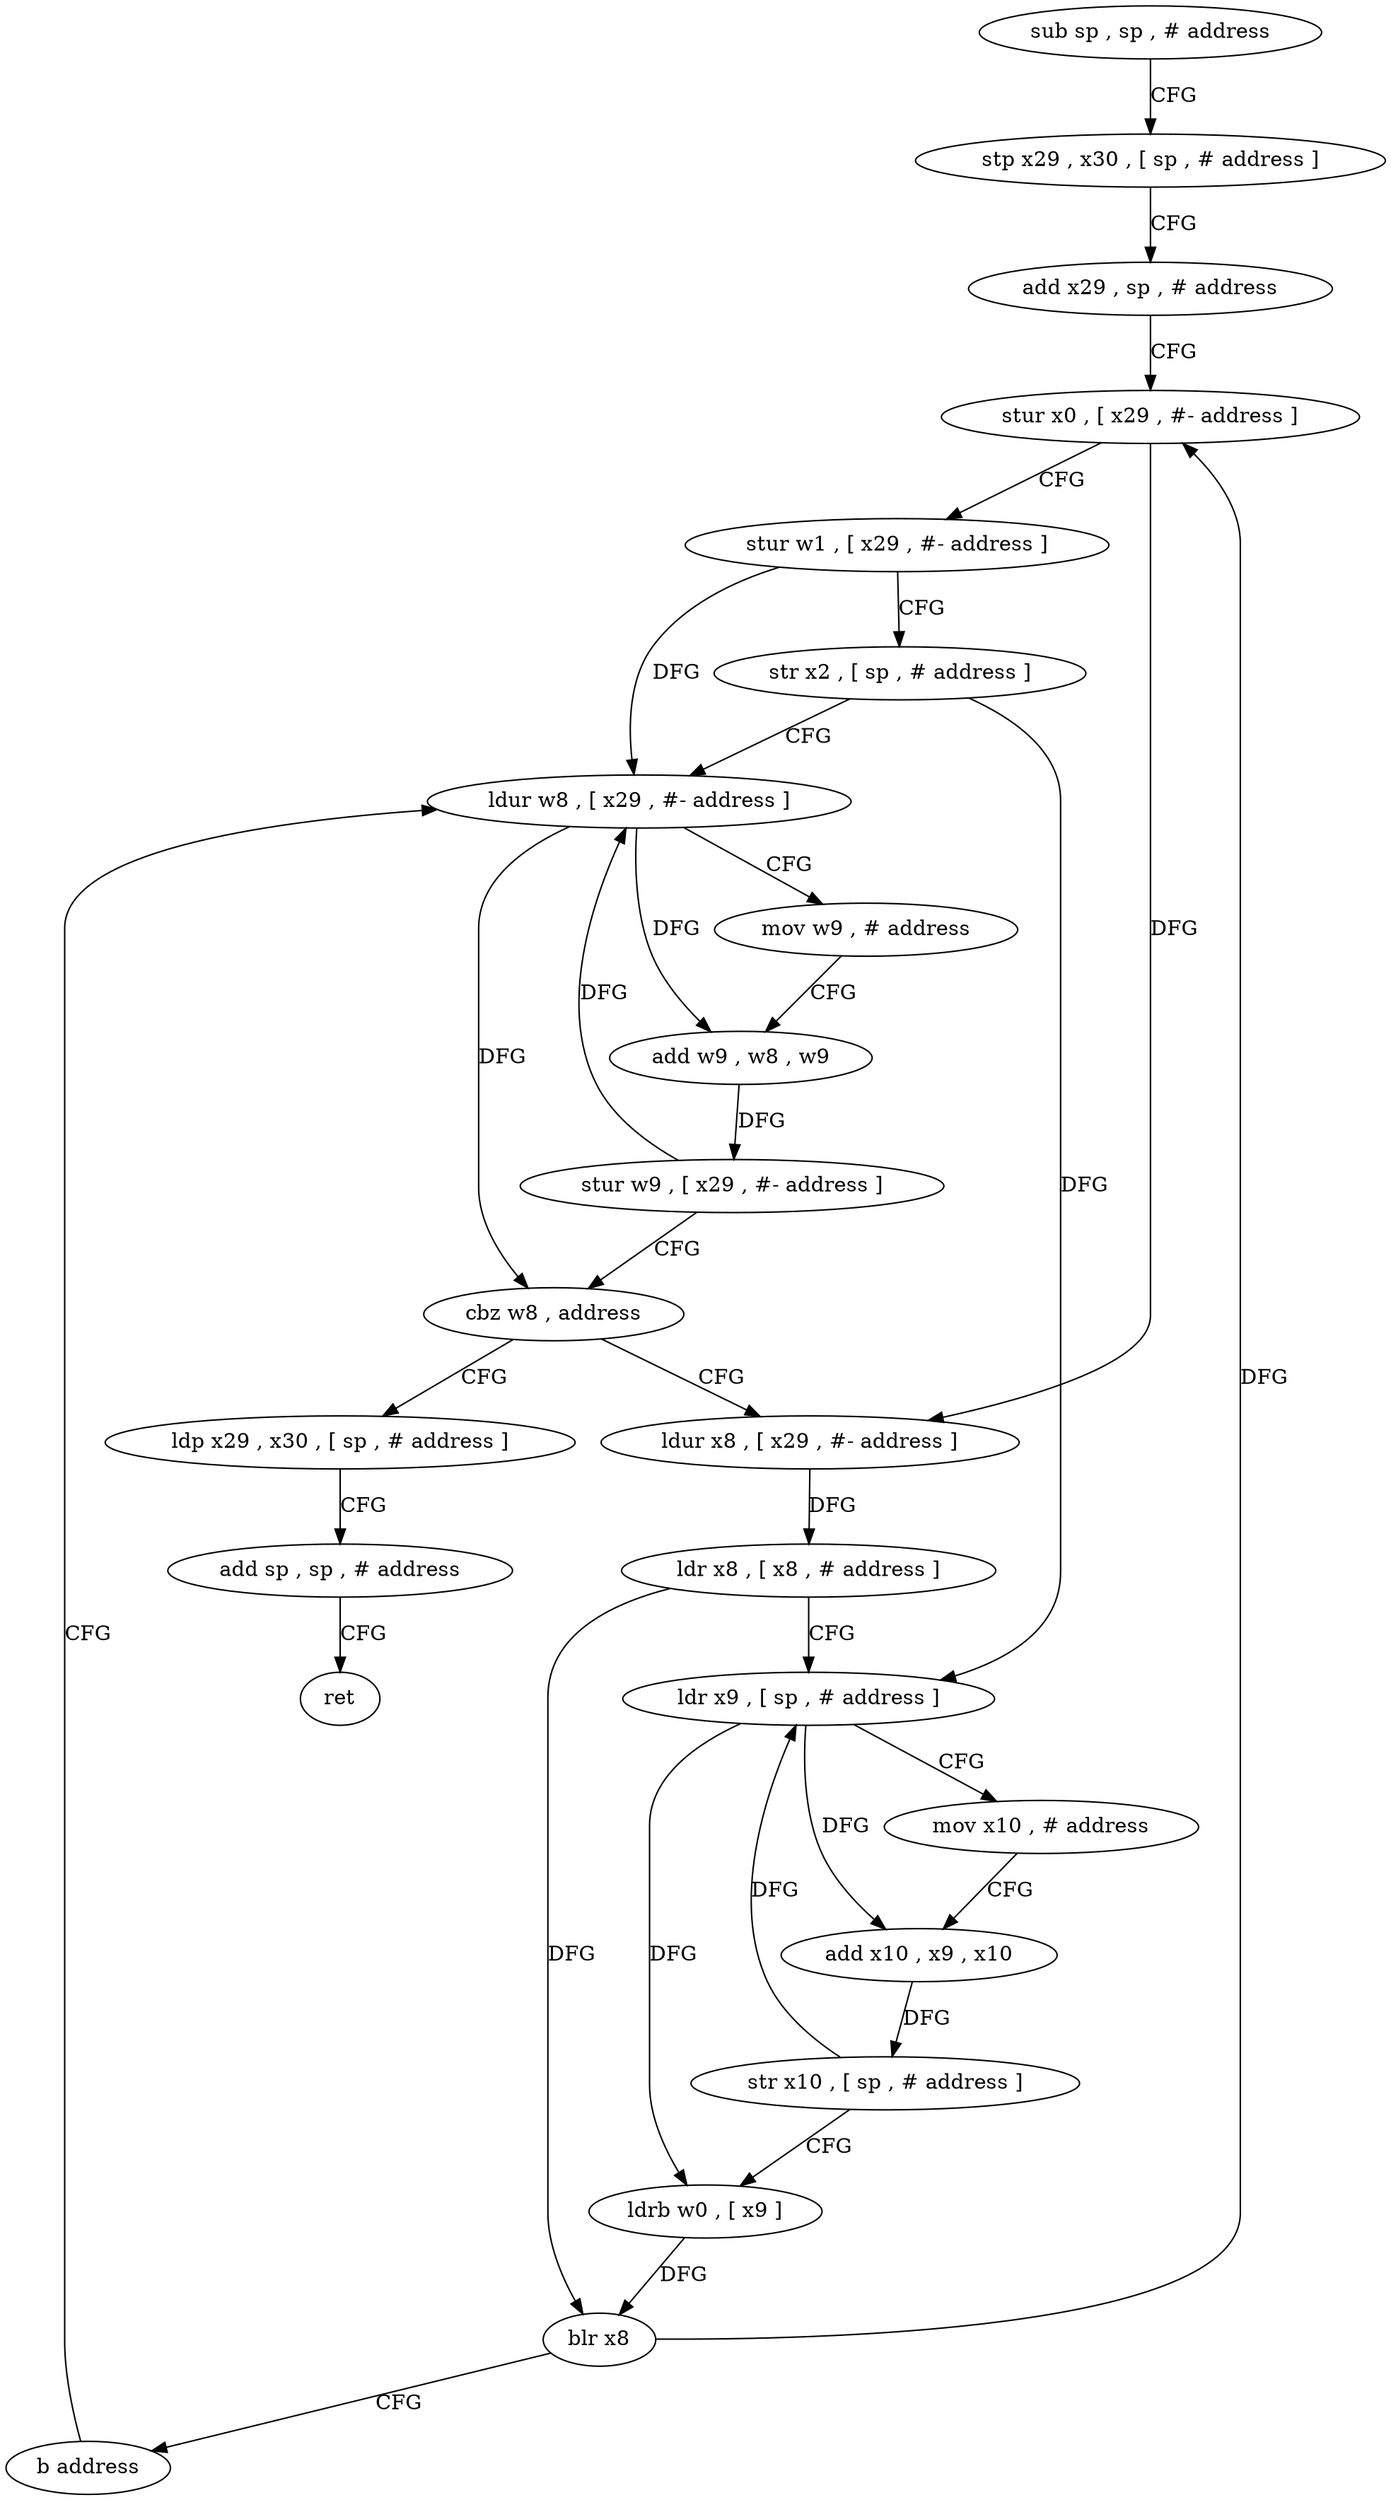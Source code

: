 digraph "func" {
"4238876" [label = "sub sp , sp , # address" ]
"4238880" [label = "stp x29 , x30 , [ sp , # address ]" ]
"4238884" [label = "add x29 , sp , # address" ]
"4238888" [label = "stur x0 , [ x29 , #- address ]" ]
"4238892" [label = "stur w1 , [ x29 , #- address ]" ]
"4238896" [label = "str x2 , [ sp , # address ]" ]
"4238900" [label = "ldur w8 , [ x29 , #- address ]" ]
"4238956" [label = "ldp x29 , x30 , [ sp , # address ]" ]
"4238960" [label = "add sp , sp , # address" ]
"4238964" [label = "ret" ]
"4238920" [label = "ldur x8 , [ x29 , #- address ]" ]
"4238924" [label = "ldr x8 , [ x8 , # address ]" ]
"4238928" [label = "ldr x9 , [ sp , # address ]" ]
"4238932" [label = "mov x10 , # address" ]
"4238936" [label = "add x10 , x9 , x10" ]
"4238940" [label = "str x10 , [ sp , # address ]" ]
"4238944" [label = "ldrb w0 , [ x9 ]" ]
"4238948" [label = "blr x8" ]
"4238952" [label = "b address" ]
"4238904" [label = "mov w9 , # address" ]
"4238908" [label = "add w9 , w8 , w9" ]
"4238912" [label = "stur w9 , [ x29 , #- address ]" ]
"4238916" [label = "cbz w8 , address" ]
"4238876" -> "4238880" [ label = "CFG" ]
"4238880" -> "4238884" [ label = "CFG" ]
"4238884" -> "4238888" [ label = "CFG" ]
"4238888" -> "4238892" [ label = "CFG" ]
"4238888" -> "4238920" [ label = "DFG" ]
"4238892" -> "4238896" [ label = "CFG" ]
"4238892" -> "4238900" [ label = "DFG" ]
"4238896" -> "4238900" [ label = "CFG" ]
"4238896" -> "4238928" [ label = "DFG" ]
"4238900" -> "4238904" [ label = "CFG" ]
"4238900" -> "4238908" [ label = "DFG" ]
"4238900" -> "4238916" [ label = "DFG" ]
"4238956" -> "4238960" [ label = "CFG" ]
"4238960" -> "4238964" [ label = "CFG" ]
"4238920" -> "4238924" [ label = "DFG" ]
"4238924" -> "4238928" [ label = "CFG" ]
"4238924" -> "4238948" [ label = "DFG" ]
"4238928" -> "4238932" [ label = "CFG" ]
"4238928" -> "4238936" [ label = "DFG" ]
"4238928" -> "4238944" [ label = "DFG" ]
"4238932" -> "4238936" [ label = "CFG" ]
"4238936" -> "4238940" [ label = "DFG" ]
"4238940" -> "4238944" [ label = "CFG" ]
"4238940" -> "4238928" [ label = "DFG" ]
"4238944" -> "4238948" [ label = "DFG" ]
"4238948" -> "4238952" [ label = "CFG" ]
"4238948" -> "4238888" [ label = "DFG" ]
"4238952" -> "4238900" [ label = "CFG" ]
"4238904" -> "4238908" [ label = "CFG" ]
"4238908" -> "4238912" [ label = "DFG" ]
"4238912" -> "4238916" [ label = "CFG" ]
"4238912" -> "4238900" [ label = "DFG" ]
"4238916" -> "4238956" [ label = "CFG" ]
"4238916" -> "4238920" [ label = "CFG" ]
}
